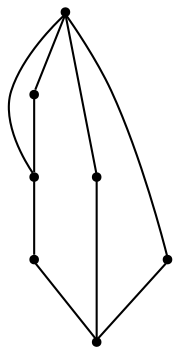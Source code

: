 graph {
  node [shape=point,comment="{\"directed\":false,\"doi\":\"10.1007/978-3-031-22203-0_28\",\"figure\":\"3 (1)\"}"]

  v0 [pos="1114.7609518460297,884.2224656330608"]
  v1 [pos="1081.4223075080313,950.8989371348496"]
  v2 [pos="1048.083631375824,884.2224656330608"]
  v3 [pos="981.4063426998274,800.8768762558248"]
  v4 [pos="981.4063426998273,1000.9062907611914"]
  v5 [pos="1181.4381769336087,800.8768762558248"]
  v6 [pos="1181.4381769336087,1000.9062907611913"]

  v0 -- v1 [id="-2",pos="1114.7609518460297,884.2224656330608 1114.760920051821,906.4465995973717 1105.0218451740454,927.2996569029362 1081.4223075080313,950.8989371348496"]
  v1 -- v6 [id="-4",pos="1081.4223075080313,950.8989371348496 1081.4222757138225,967.5681185979353 1148.0995643898193,967.5681185979353 1181.4381769336087,1000.9062907611913"]
  v3 -- v2 [id="-6",pos="981.4063426998274,800.8768762558248 998.0756648688266,817.545994131272 1011.198597394396,817.3751341469454 1023.8381307686259,821.2423435502926 1036.4776005544381,825.1054197571452 1048.6337347773288,833.0066289393102 1048.1461387904212,878.3882998117097 1055.3097555745962,857.6269358806888 1055.3097555745962,857.6269358806888 1055.3097555745962,857.6269358806888 1041.432600826712,857.4768690541124 1041.432600826712,857.4768690541124 1041.432600826712,857.4768690541124 1048.083631375824,884.2224656330608 1048.083631375824,884.2224656330608 1048.083631375824,884.2224656330608"]
  v3 -- v0 [id="-7",pos="981.4063426998274,800.8768762558248 1014.7449870378257,817.545994131272 1046.3958675932863,811.7867981355706 1071.0330728535037,814.0079779318172 1095.6704052905563,816.2332909245583 1113.2981320910983,826.4431129057422 1114.615048221622,878.3882998117097 1121.0243791950643,857.381042483074 1121.0243791950643,857.381042483074 1121.0243791950643,857.381042483074 1107.1514212827483,857.7352892164881 1107.1514212827483,857.7352892164881 1107.1514212827483,857.7352892164881 1114.7609518460297,884.2224656330608 1114.7609518460297,884.2224656330608 1114.7609518460297,884.2224656330608"]
  v5 -- v6 [id="-10",pos="1181.4381769336087,800.8768762558248 1181.4381769336087,1000.9062907611913 1181.4381769336087,1000.9062907611913 1181.4381769336087,1000.9062907611913"]
  v4 -- v6 [id="-14",pos="981.4063426998273,1000.9062907611914 1181.4381769336087,1000.9062907611913 1181.4381769336087,1000.9062907611913 1181.4381769336087,1000.9062907611913"]
  v3 -- v4 [id="-18",pos="981.4063426998274,800.8768762558248 981.4063426998273,1000.9062907611914 981.4063426998273,1000.9062907611914 981.4063426998273,1000.9062907611914"]
  v3 -- v5 [id="-20",pos="981.4063426998274,800.8768762558248 1181.4381769336087,800.8768762558248 1181.4381769336087,800.8768762558248 1181.4381769336087,800.8768762558248"]
  v2 -- v0 [id="-22",pos="1048.083631375824,884.2224656330608 1114.7609518460297,884.2224656330608 1114.7609518460297,884.2224656330608 1114.7609518460297,884.2224656330608"]
}